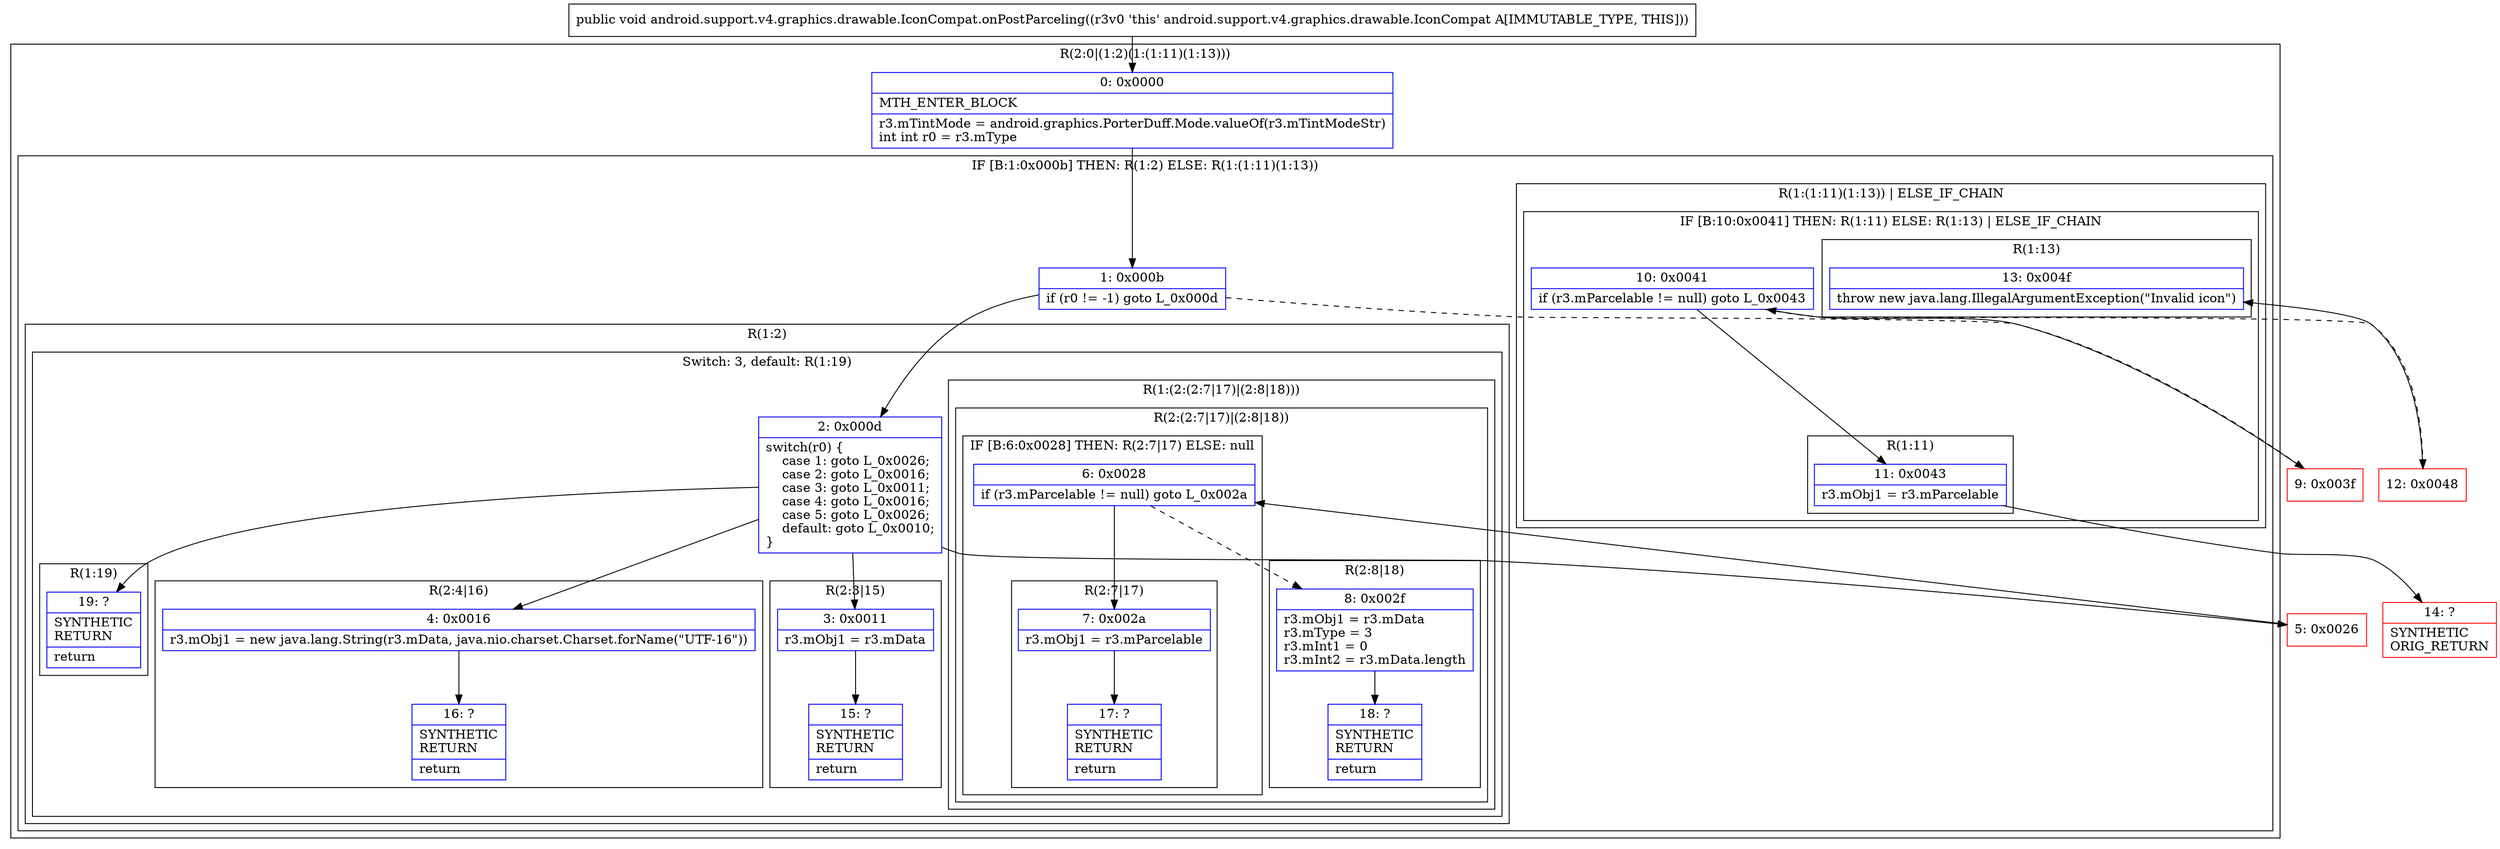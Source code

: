 digraph "CFG forandroid.support.v4.graphics.drawable.IconCompat.onPostParceling()V" {
subgraph cluster_Region_1904040109 {
label = "R(2:0|(1:2)(1:(1:11)(1:13)))";
node [shape=record,color=blue];
Node_0 [shape=record,label="{0\:\ 0x0000|MTH_ENTER_BLOCK\l|r3.mTintMode = android.graphics.PorterDuff.Mode.valueOf(r3.mTintModeStr)\lint int r0 = r3.mType\l}"];
subgraph cluster_IfRegion_775023875 {
label = "IF [B:1:0x000b] THEN: R(1:2) ELSE: R(1:(1:11)(1:13))";
node [shape=record,color=blue];
Node_1 [shape=record,label="{1\:\ 0x000b|if (r0 != \-1) goto L_0x000d\l}"];
subgraph cluster_Region_1006874557 {
label = "R(1:2)";
node [shape=record,color=blue];
subgraph cluster_SwitchRegion_258959196 {
label = "Switch: 3, default: R(1:19)";
node [shape=record,color=blue];
Node_2 [shape=record,label="{2\:\ 0x000d|switch(r0) \{\l    case 1: goto L_0x0026;\l    case 2: goto L_0x0016;\l    case 3: goto L_0x0011;\l    case 4: goto L_0x0016;\l    case 5: goto L_0x0026;\l    default: goto L_0x0010;\l\}\l}"];
subgraph cluster_Region_1943660590 {
label = "R(1:(2:(2:7|17)|(2:8|18)))";
node [shape=record,color=blue];
subgraph cluster_Region_733403079 {
label = "R(2:(2:7|17)|(2:8|18))";
node [shape=record,color=blue];
subgraph cluster_IfRegion_1785342722 {
label = "IF [B:6:0x0028] THEN: R(2:7|17) ELSE: null";
node [shape=record,color=blue];
Node_6 [shape=record,label="{6\:\ 0x0028|if (r3.mParcelable != null) goto L_0x002a\l}"];
subgraph cluster_Region_1270161333 {
label = "R(2:7|17)";
node [shape=record,color=blue];
Node_7 [shape=record,label="{7\:\ 0x002a|r3.mObj1 = r3.mParcelable\l}"];
Node_17 [shape=record,label="{17\:\ ?|SYNTHETIC\lRETURN\l|return\l}"];
}
}
subgraph cluster_Region_1997604469 {
label = "R(2:8|18)";
node [shape=record,color=blue];
Node_8 [shape=record,label="{8\:\ 0x002f|r3.mObj1 = r3.mData\lr3.mType = 3\lr3.mInt1 = 0\lr3.mInt2 = r3.mData.length\l}"];
Node_18 [shape=record,label="{18\:\ ?|SYNTHETIC\lRETURN\l|return\l}"];
}
}
}
subgraph cluster_Region_1787101119 {
label = "R(2:4|16)";
node [shape=record,color=blue];
Node_4 [shape=record,label="{4\:\ 0x0016|r3.mObj1 = new java.lang.String(r3.mData, java.nio.charset.Charset.forName(\"UTF\-16\"))\l}"];
Node_16 [shape=record,label="{16\:\ ?|SYNTHETIC\lRETURN\l|return\l}"];
}
subgraph cluster_Region_1368259542 {
label = "R(2:3|15)";
node [shape=record,color=blue];
Node_3 [shape=record,label="{3\:\ 0x0011|r3.mObj1 = r3.mData\l}"];
Node_15 [shape=record,label="{15\:\ ?|SYNTHETIC\lRETURN\l|return\l}"];
}
subgraph cluster_Region_849743589 {
label = "R(1:19)";
node [shape=record,color=blue];
Node_19 [shape=record,label="{19\:\ ?|SYNTHETIC\lRETURN\l|return\l}"];
}
}
}
subgraph cluster_Region_1308329066 {
label = "R(1:(1:11)(1:13)) | ELSE_IF_CHAIN\l";
node [shape=record,color=blue];
subgraph cluster_IfRegion_13628269 {
label = "IF [B:10:0x0041] THEN: R(1:11) ELSE: R(1:13) | ELSE_IF_CHAIN\l";
node [shape=record,color=blue];
Node_10 [shape=record,label="{10\:\ 0x0041|if (r3.mParcelable != null) goto L_0x0043\l}"];
subgraph cluster_Region_1050864617 {
label = "R(1:11)";
node [shape=record,color=blue];
Node_11 [shape=record,label="{11\:\ 0x0043|r3.mObj1 = r3.mParcelable\l}"];
}
subgraph cluster_Region_1014045694 {
label = "R(1:13)";
node [shape=record,color=blue];
Node_13 [shape=record,label="{13\:\ 0x004f|throw new java.lang.IllegalArgumentException(\"Invalid icon\")\l}"];
}
}
}
}
}
Node_5 [shape=record,color=red,label="{5\:\ 0x0026}"];
Node_9 [shape=record,color=red,label="{9\:\ 0x003f}"];
Node_12 [shape=record,color=red,label="{12\:\ 0x0048}"];
Node_14 [shape=record,color=red,label="{14\:\ ?|SYNTHETIC\lORIG_RETURN\l}"];
MethodNode[shape=record,label="{public void android.support.v4.graphics.drawable.IconCompat.onPostParceling((r3v0 'this' android.support.v4.graphics.drawable.IconCompat A[IMMUTABLE_TYPE, THIS])) }"];
MethodNode -> Node_0;
Node_0 -> Node_1;
Node_1 -> Node_2;
Node_1 -> Node_9[style=dashed];
Node_2 -> Node_3;
Node_2 -> Node_4;
Node_2 -> Node_5;
Node_2 -> Node_19;
Node_6 -> Node_7;
Node_6 -> Node_8[style=dashed];
Node_7 -> Node_17;
Node_8 -> Node_18;
Node_4 -> Node_16;
Node_3 -> Node_15;
Node_10 -> Node_11;
Node_10 -> Node_12[style=dashed];
Node_11 -> Node_14;
Node_5 -> Node_6;
Node_9 -> Node_10;
Node_12 -> Node_13;
}

